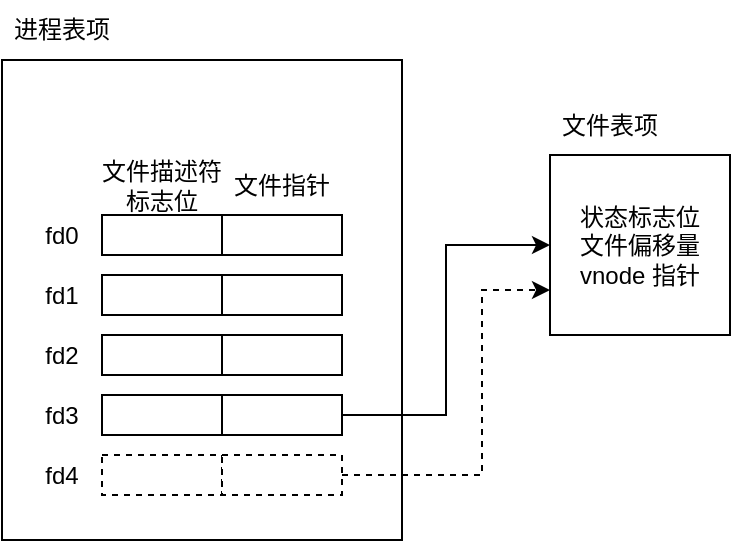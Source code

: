 <mxfile version="20.6.0" type="github">
  <diagram id="v0CExozwcX3QrgNdQuRX" name="第 1 页">
    <mxGraphModel dx="870" dy="594" grid="1" gridSize="10" guides="1" tooltips="1" connect="1" arrows="1" fold="1" page="1" pageScale="1" pageWidth="827" pageHeight="1169" math="0" shadow="0">
      <root>
        <mxCell id="0" />
        <mxCell id="1" parent="0" />
        <mxCell id="6py7GOWrg2wrC1xS74Cd-1" value="" style="rounded=0;whiteSpace=wrap;html=1;" vertex="1" parent="1">
          <mxGeometry x="140" y="140" width="200" height="240" as="geometry" />
        </mxCell>
        <mxCell id="6py7GOWrg2wrC1xS74Cd-2" value="" style="rounded=0;whiteSpace=wrap;html=1;" vertex="1" parent="1">
          <mxGeometry x="190" y="217.5" width="60" height="20" as="geometry" />
        </mxCell>
        <mxCell id="6py7GOWrg2wrC1xS74Cd-3" value="" style="rounded=0;whiteSpace=wrap;html=1;" vertex="1" parent="1">
          <mxGeometry x="250" y="217.5" width="60" height="20" as="geometry" />
        </mxCell>
        <mxCell id="6py7GOWrg2wrC1xS74Cd-5" value="" style="rounded=0;whiteSpace=wrap;html=1;" vertex="1" parent="1">
          <mxGeometry x="190" y="247.5" width="60" height="20" as="geometry" />
        </mxCell>
        <mxCell id="6py7GOWrg2wrC1xS74Cd-6" value="" style="rounded=0;whiteSpace=wrap;html=1;" vertex="1" parent="1">
          <mxGeometry x="250" y="247.5" width="60" height="20" as="geometry" />
        </mxCell>
        <mxCell id="6py7GOWrg2wrC1xS74Cd-7" value="" style="rounded=0;whiteSpace=wrap;html=1;" vertex="1" parent="1">
          <mxGeometry x="190" y="277.5" width="60" height="20" as="geometry" />
        </mxCell>
        <mxCell id="6py7GOWrg2wrC1xS74Cd-8" value="" style="rounded=0;whiteSpace=wrap;html=1;" vertex="1" parent="1">
          <mxGeometry x="250" y="277.5" width="60" height="20" as="geometry" />
        </mxCell>
        <mxCell id="6py7GOWrg2wrC1xS74Cd-9" value="" style="rounded=0;whiteSpace=wrap;html=1;" vertex="1" parent="1">
          <mxGeometry x="190" y="307.5" width="60" height="20" as="geometry" />
        </mxCell>
        <mxCell id="6py7GOWrg2wrC1xS74Cd-20" style="edgeStyle=orthogonalEdgeStyle;rounded=0;orthogonalLoop=1;jettySize=auto;html=1;exitX=1;exitY=0.5;exitDx=0;exitDy=0;entryX=0;entryY=0.5;entryDx=0;entryDy=0;" edge="1" parent="1" source="6py7GOWrg2wrC1xS74Cd-10" target="6py7GOWrg2wrC1xS74Cd-18">
          <mxGeometry relative="1" as="geometry" />
        </mxCell>
        <mxCell id="6py7GOWrg2wrC1xS74Cd-10" value="" style="rounded=0;whiteSpace=wrap;html=1;" vertex="1" parent="1">
          <mxGeometry x="250" y="307.5" width="60" height="20" as="geometry" />
        </mxCell>
        <mxCell id="6py7GOWrg2wrC1xS74Cd-11" value="fd0" style="text;html=1;strokeColor=none;fillColor=none;align=center;verticalAlign=middle;whiteSpace=wrap;rounded=0;" vertex="1" parent="1">
          <mxGeometry x="140" y="212.5" width="60" height="30" as="geometry" />
        </mxCell>
        <mxCell id="6py7GOWrg2wrC1xS74Cd-12" value="fd1" style="text;html=1;strokeColor=none;fillColor=none;align=center;verticalAlign=middle;whiteSpace=wrap;rounded=0;" vertex="1" parent="1">
          <mxGeometry x="140" y="242.5" width="60" height="30" as="geometry" />
        </mxCell>
        <mxCell id="6py7GOWrg2wrC1xS74Cd-13" value="fd2" style="text;html=1;strokeColor=none;fillColor=none;align=center;verticalAlign=middle;whiteSpace=wrap;rounded=0;" vertex="1" parent="1">
          <mxGeometry x="140" y="272.5" width="60" height="30" as="geometry" />
        </mxCell>
        <mxCell id="6py7GOWrg2wrC1xS74Cd-14" value="fd3" style="text;html=1;strokeColor=none;fillColor=none;align=center;verticalAlign=middle;whiteSpace=wrap;rounded=0;" vertex="1" parent="1">
          <mxGeometry x="140" y="302.5" width="60" height="30" as="geometry" />
        </mxCell>
        <mxCell id="6py7GOWrg2wrC1xS74Cd-15" value="文件描述符标志位" style="text;html=1;strokeColor=none;fillColor=none;align=center;verticalAlign=middle;whiteSpace=wrap;rounded=0;" vertex="1" parent="1">
          <mxGeometry x="185" y="187.5" width="70" height="30" as="geometry" />
        </mxCell>
        <mxCell id="6py7GOWrg2wrC1xS74Cd-16" value="文件指针" style="text;html=1;strokeColor=none;fillColor=none;align=center;verticalAlign=middle;whiteSpace=wrap;rounded=0;" vertex="1" parent="1">
          <mxGeometry x="250" y="187.5" width="60" height="30" as="geometry" />
        </mxCell>
        <mxCell id="6py7GOWrg2wrC1xS74Cd-17" value="进程表项" style="text;html=1;strokeColor=none;fillColor=none;align=center;verticalAlign=middle;whiteSpace=wrap;rounded=0;" vertex="1" parent="1">
          <mxGeometry x="140" y="110" width="60" height="30" as="geometry" />
        </mxCell>
        <mxCell id="6py7GOWrg2wrC1xS74Cd-18" value="状态标志位&lt;br&gt;文件偏移量&lt;br&gt;vnode 指针" style="rounded=0;whiteSpace=wrap;html=1;" vertex="1" parent="1">
          <mxGeometry x="414" y="187.5" width="90" height="90" as="geometry" />
        </mxCell>
        <mxCell id="6py7GOWrg2wrC1xS74Cd-19" value="文件表项" style="text;html=1;strokeColor=none;fillColor=none;align=center;verticalAlign=middle;whiteSpace=wrap;rounded=0;" vertex="1" parent="1">
          <mxGeometry x="414" y="157.5" width="60" height="30" as="geometry" />
        </mxCell>
        <mxCell id="6py7GOWrg2wrC1xS74Cd-21" value="" style="rounded=0;whiteSpace=wrap;html=1;dashed=1;" vertex="1" parent="1">
          <mxGeometry x="190" y="337.5" width="60" height="20" as="geometry" />
        </mxCell>
        <mxCell id="6py7GOWrg2wrC1xS74Cd-24" style="edgeStyle=orthogonalEdgeStyle;rounded=0;orthogonalLoop=1;jettySize=auto;html=1;exitX=1;exitY=0.5;exitDx=0;exitDy=0;entryX=0;entryY=0.75;entryDx=0;entryDy=0;dashed=1;" edge="1" parent="1" source="6py7GOWrg2wrC1xS74Cd-22" target="6py7GOWrg2wrC1xS74Cd-18">
          <mxGeometry relative="1" as="geometry">
            <Array as="points">
              <mxPoint x="380" y="348" />
              <mxPoint x="380" y="255" />
            </Array>
          </mxGeometry>
        </mxCell>
        <mxCell id="6py7GOWrg2wrC1xS74Cd-22" value="" style="rounded=0;whiteSpace=wrap;html=1;dashed=1;" vertex="1" parent="1">
          <mxGeometry x="250" y="337.5" width="60" height="20" as="geometry" />
        </mxCell>
        <mxCell id="6py7GOWrg2wrC1xS74Cd-23" value="fd4" style="text;html=1;strokeColor=none;fillColor=none;align=center;verticalAlign=middle;whiteSpace=wrap;rounded=0;" vertex="1" parent="1">
          <mxGeometry x="140" y="332.5" width="60" height="30" as="geometry" />
        </mxCell>
      </root>
    </mxGraphModel>
  </diagram>
</mxfile>
